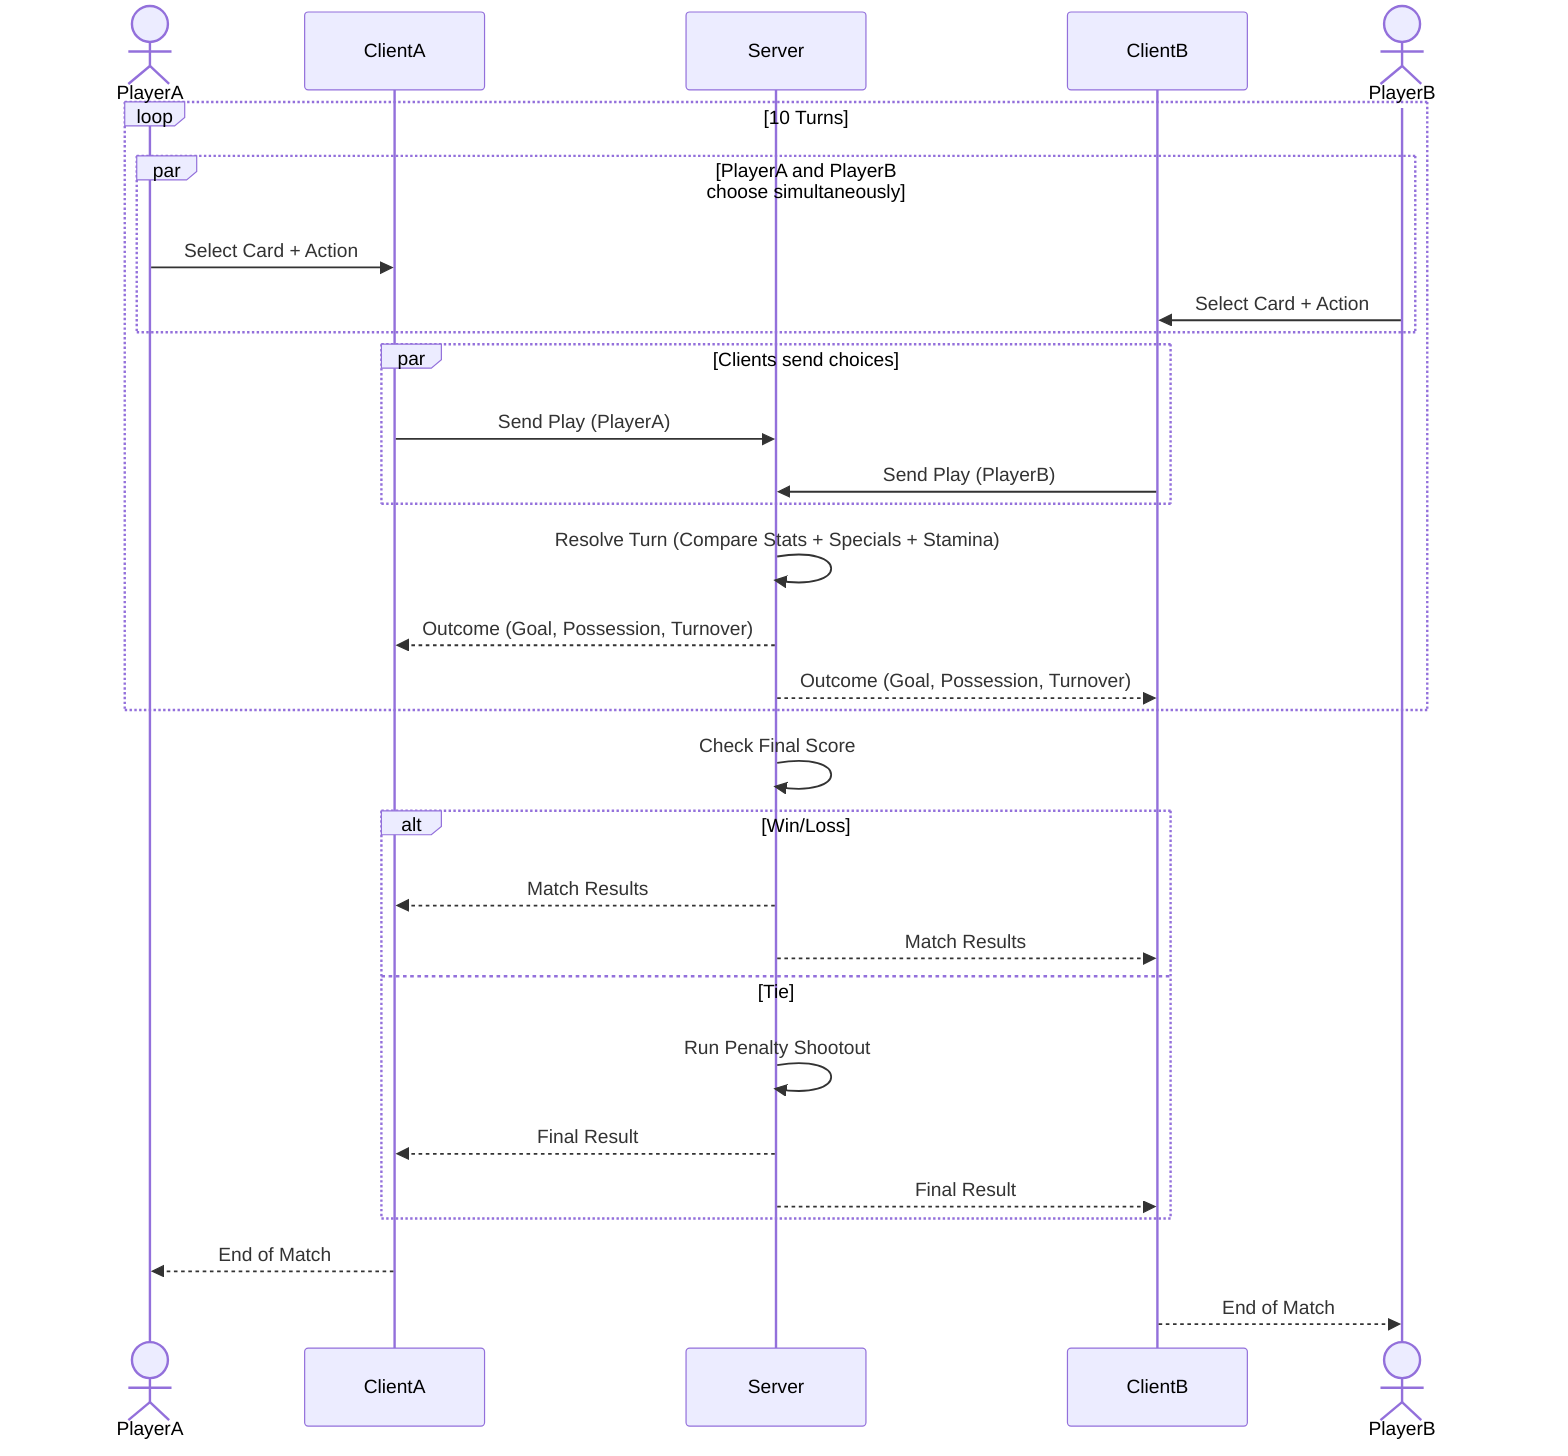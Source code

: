 sequenceDiagram
    actor PlayerA
    participant ClientA
    participant Server
    participant ClientB
    actor PlayerB

    loop 10 Turns
        par PlayerA and PlayerB choose simultaneously
            PlayerA ->> ClientA: Select Card + Action
            PlayerB ->> ClientB: Select Card + Action
        end

        par Clients send choices
            ClientA ->> Server: Send Play (PlayerA)
            ClientB ->> Server: Send Play (PlayerB)
        end

        Server ->> Server: Resolve Turn (Compare Stats + Specials + Stamina)
        Server -->> ClientA: Outcome (Goal, Possession, Turnover)
        Server -->> ClientB: Outcome (Goal, Possession, Turnover)
    end

    Server ->> Server: Check Final Score
    alt Win/Loss
        Server -->> ClientA: Match Results
        Server -->> ClientB: Match Results
    else Tie
        Server ->> Server: Run Penalty Shootout
        Server -->> ClientA: Final Result
        Server -->> ClientB: Final Result
    end

    ClientA -->> PlayerA: End of Match
    ClientB -->> PlayerB: End of Match